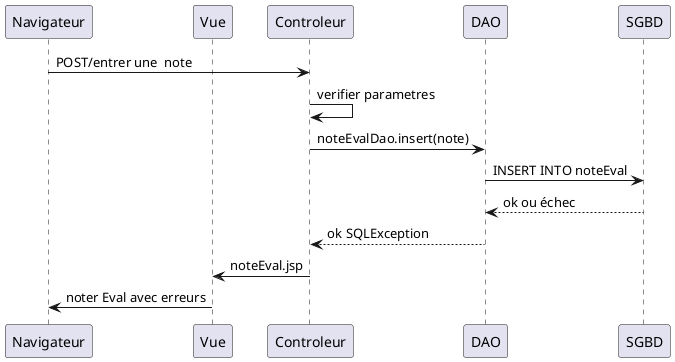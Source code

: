 @startuml
participant Navigateur
participant Vue

Navigateur->Controleur: POST/entrer une  note

Controleur->Controleur:verifier parametres

Controleur->DAO: noteEvalDao.insert(note)

DAO->SGBD: INSERT INTO noteEval

SGBD-->DAO: ok ou échec

DAO-->Controleur: ok SQLException

Controleur->Vue:noteEval.jsp

Vue->Navigateur:noter Eval avec erreurs


@enduml
